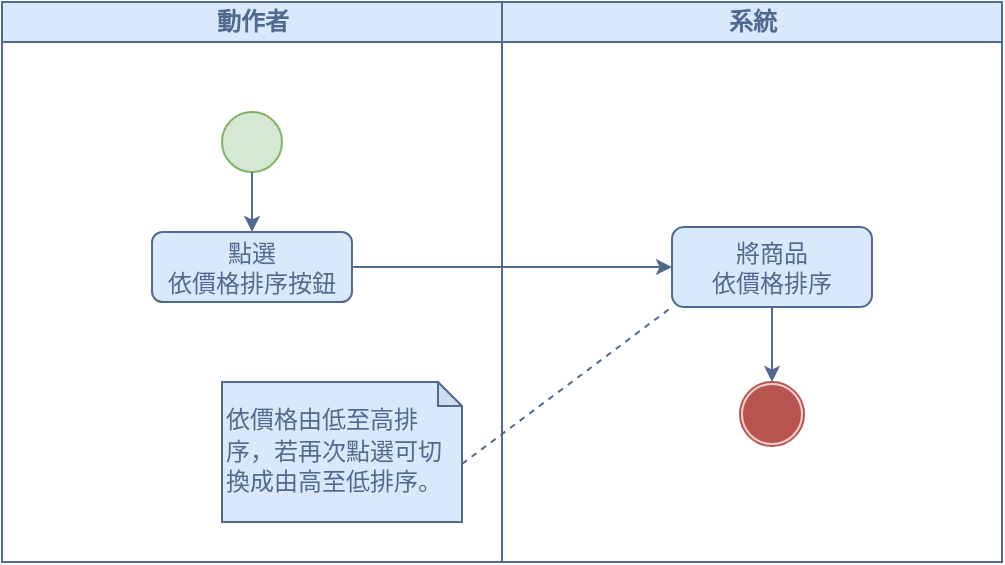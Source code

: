 <mxfile version="21.2.8" type="device">
  <diagram name="Page-1" id="0783ab3e-0a74-02c8-0abd-f7b4e66b4bec">
    <mxGraphModel dx="675" dy="394" grid="1" gridSize="10" guides="1" tooltips="1" connect="1" arrows="1" fold="1" page="1" pageScale="1" pageWidth="827" pageHeight="1169" background="none" math="0" shadow="0">
      <root>
        <mxCell id="0" />
        <mxCell id="1" parent="0" />
        <mxCell id="1c1d494c118603dd-2" value="&lt;font color=&quot;#516a8f&quot;&gt;動作者&lt;/font&gt;" style="swimlane;html=1;startSize=20;fillColor=#dae8fc;strokeColor=#516A8F;" parent="1" vertex="1">
          <mxGeometry x="175" y="80" width="250" height="280" as="geometry" />
        </mxCell>
        <mxCell id="CdWKcS6R5QREeGc17HmZ-15" value="&lt;font color=&quot;#516a8f&quot;&gt;點選&lt;br&gt;依價格排序按鈕&lt;/font&gt;" style="rounded=1;whiteSpace=wrap;html=1;shadow=0;comic=0;labelBackgroundColor=none;strokeWidth=1;fontFamily=Verdana;fontSize=12;align=center;arcSize=15;fillColor=#dae8fc;strokeColor=#516A8F;glass=0;" parent="1c1d494c118603dd-2" vertex="1">
          <mxGeometry x="75" y="115" width="100" height="35" as="geometry" />
        </mxCell>
        <mxCell id="60571a20871a0731-4" value="" style="ellipse;whiteSpace=wrap;html=1;rounded=0;shadow=0;comic=0;labelBackgroundColor=none;strokeWidth=1;fillColor=#d5e8d4;fontFamily=Verdana;fontSize=12;align=center;strokeColor=#82b366;" parent="1c1d494c118603dd-2" vertex="1">
          <mxGeometry x="110" y="55" width="30" height="30" as="geometry" />
        </mxCell>
        <mxCell id="1c1d494c118603dd-39" style="edgeStyle=none;rounded=0;html=1;labelBackgroundColor=none;startArrow=none;startFill=0;startSize=5;endArrow=classic;endFill=1;endSize=5;jettySize=auto;orthogonalLoop=1;strokeWidth=1;fontFamily=Verdana;fontSize=12;exitX=0.5;exitY=1;exitDx=0;exitDy=0;strokeColor=#516A8F;arcSize=20;entryX=0.5;entryY=0;entryDx=0;entryDy=0;" parent="1c1d494c118603dd-2" source="60571a20871a0731-4" target="CdWKcS6R5QREeGc17HmZ-15" edge="1">
          <mxGeometry relative="1" as="geometry">
            <mxPoint x="-170.45" y="265.0" as="sourcePoint" />
            <mxPoint x="125.0" y="115" as="targetPoint" />
          </mxGeometry>
        </mxCell>
        <mxCell id="mLakl09Q7ElKqCPvR2JI-2" value="&lt;p style=&quot;line-height: 130%;&quot;&gt;&lt;font color=&quot;#516a8f&quot;&gt;依價格由低至高排序，若再次點選可切換成由高至低排序。&lt;/font&gt;&lt;/p&gt;" style="shape=note;whiteSpace=wrap;html=1;backgroundOutline=1;darkOpacity=0.05;size=12;fillColor=#dae8fc;strokeColor=#516A8F;align=left;labelPadding=0;noLabel=0;" parent="1c1d494c118603dd-2" vertex="1">
          <mxGeometry x="110" y="190" width="120" height="70" as="geometry" />
        </mxCell>
        <mxCell id="1c1d494c118603dd-3" value="&lt;font color=&quot;#516a8f&quot;&gt;系統&lt;/font&gt;" style="swimlane;html=1;startSize=20;fillColor=#dae8fc;strokeColor=#516A8F;" parent="1" vertex="1">
          <mxGeometry x="425" y="80" width="250" height="280" as="geometry" />
        </mxCell>
        <mxCell id="CdWKcS6R5QREeGc17HmZ-11" value="&lt;font color=&quot;#516a8f&quot;&gt;將商品&lt;br&gt;依價格排序&lt;/font&gt;" style="rounded=1;whiteSpace=wrap;html=1;shadow=0;comic=0;labelBackgroundColor=none;strokeWidth=1;fontFamily=Verdana;fontSize=12;align=center;arcSize=15;fillColor=#dae8fc;strokeColor=#516A8F;glass=0;" parent="1c1d494c118603dd-3" vertex="1">
          <mxGeometry x="85" y="112.5" width="100" height="40" as="geometry" />
        </mxCell>
        <mxCell id="t5bb0kTeRHAlqyquHPTp-5" style="edgeStyle=none;rounded=0;html=1;labelBackgroundColor=none;startArrow=none;startFill=0;startSize=5;endArrow=classic;endFill=1;endSize=5;jettySize=auto;orthogonalLoop=1;strokeWidth=1;fontFamily=Verdana;fontSize=12;exitX=0.5;exitY=1;exitDx=0;exitDy=0;strokeColor=#516A8F;arcSize=20;entryX=0.5;entryY=0;entryDx=0;entryDy=0;" parent="1c1d494c118603dd-3" source="CdWKcS6R5QREeGc17HmZ-11" target="CdWKcS6R5QREeGc17HmZ-9" edge="1">
          <mxGeometry relative="1" as="geometry">
            <mxPoint x="135" y="390" as="sourcePoint" />
            <mxPoint x="145" y="320" as="targetPoint" />
          </mxGeometry>
        </mxCell>
        <mxCell id="CdWKcS6R5QREeGc17HmZ-10" value="" style="group" parent="1c1d494c118603dd-3" vertex="1" connectable="0">
          <mxGeometry x="119" y="190" width="32" height="32" as="geometry" />
        </mxCell>
        <mxCell id="CdWKcS6R5QREeGc17HmZ-8" value="" style="ellipse;whiteSpace=wrap;html=1;aspect=fixed;fillColor=#b85450;strokeColor=#f8cecc;" parent="CdWKcS6R5QREeGc17HmZ-10" vertex="1">
          <mxGeometry x="1" y="1" width="30" height="30" as="geometry" />
        </mxCell>
        <mxCell id="CdWKcS6R5QREeGc17HmZ-9" value="" style="ellipse;whiteSpace=wrap;html=1;aspect=fixed;fillColor=none;strokeColor=#B85450;" parent="CdWKcS6R5QREeGc17HmZ-10" vertex="1">
          <mxGeometry width="32" height="32" as="geometry" />
        </mxCell>
        <mxCell id="pjvVkW8nbLmo86YK36rq-1" style="edgeStyle=none;rounded=0;html=1;labelBackgroundColor=none;startArrow=none;startFill=0;startSize=5;endArrow=classic;endFill=1;endSize=5;jettySize=auto;orthogonalLoop=1;strokeWidth=1;fontFamily=Verdana;fontSize=12;exitX=1;exitY=0.5;exitDx=0;exitDy=0;strokeColor=#516A8F;arcSize=20;entryX=0;entryY=0.5;entryDx=0;entryDy=0;" parent="1" source="CdWKcS6R5QREeGc17HmZ-15" target="CdWKcS6R5QREeGc17HmZ-11" edge="1">
          <mxGeometry relative="1" as="geometry">
            <mxPoint x="570" y="170" as="sourcePoint" />
            <mxPoint x="480" y="230" as="targetPoint" />
          </mxGeometry>
        </mxCell>
        <mxCell id="mLakl09Q7ElKqCPvR2JI-3" style="rounded=0;orthogonalLoop=1;jettySize=auto;html=1;entryX=0;entryY=1;entryDx=0;entryDy=0;strokeColor=#516A8F;endArrow=none;endFill=0;dashed=1;strokeWidth=1;exitX=0;exitY=0;exitDx=120;exitDy=41;exitPerimeter=0;" parent="1" source="mLakl09Q7ElKqCPvR2JI-2" target="CdWKcS6R5QREeGc17HmZ-11" edge="1">
          <mxGeometry relative="1" as="geometry">
            <mxPoint x="495" y="220" as="targetPoint" />
          </mxGeometry>
        </mxCell>
      </root>
    </mxGraphModel>
  </diagram>
</mxfile>
